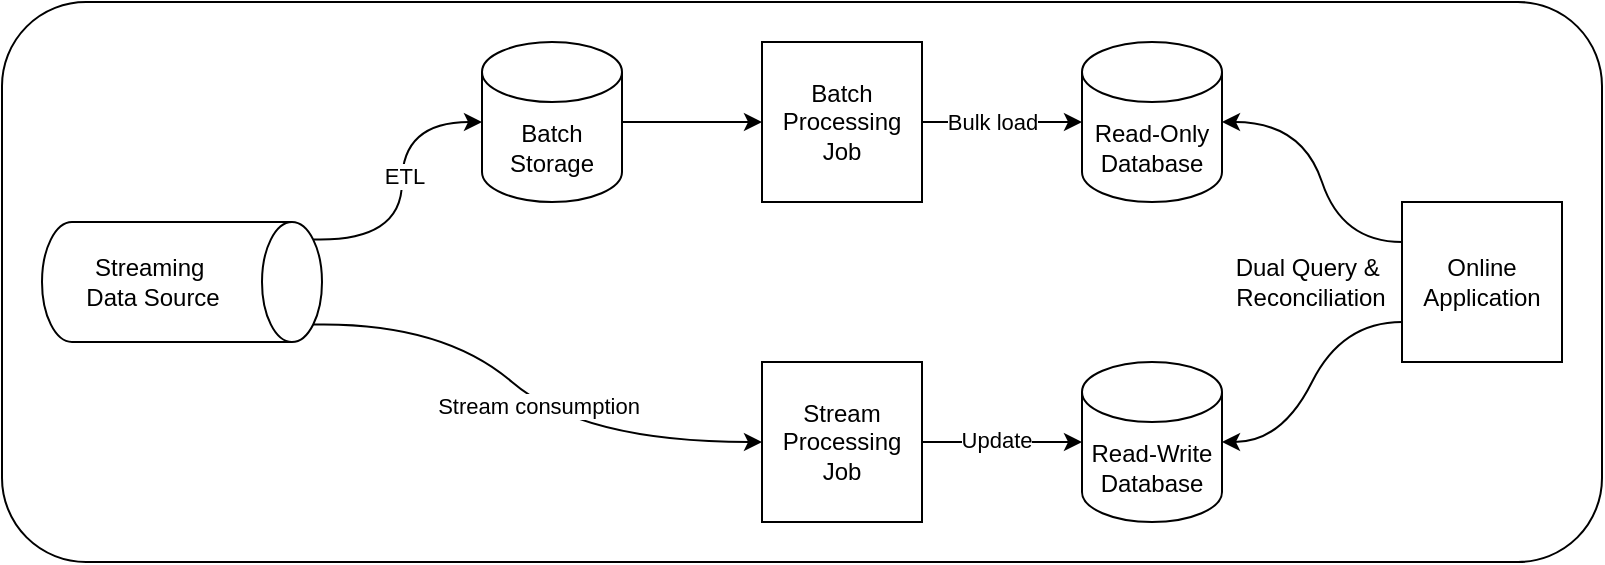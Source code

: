 <mxfile version="28.1.0">
  <diagram name="Page-1" id="txWbF1XG40JQuTX-_M8w">
    <mxGraphModel dx="1043" dy="937" grid="1" gridSize="10" guides="1" tooltips="1" connect="1" arrows="1" fold="1" page="1" pageScale="1" pageWidth="850" pageHeight="1100" math="0" shadow="0">
      <root>
        <mxCell id="0" />
        <mxCell id="1" parent="0" />
        <mxCell id="jEVhQPMWcQyAvNWXIs8d-22" value="" style="rounded=1;whiteSpace=wrap;html=1;labelBackgroundColor=none;" vertex="1" parent="1">
          <mxGeometry x="20" y="20" width="800" height="280" as="geometry" />
        </mxCell>
        <mxCell id="jEVhQPMWcQyAvNWXIs8d-3" value="" style="group;opacity=0;fontColor=light-dark(#000000,#FFFFFF);labelBackgroundColor=none;" vertex="1" connectable="0" parent="1">
          <mxGeometry x="40" y="130" width="140" height="60" as="geometry" />
        </mxCell>
        <mxCell id="jEVhQPMWcQyAvNWXIs8d-1" value="" style="shape=cylinder3;whiteSpace=wrap;html=1;boundedLbl=1;backgroundOutline=1;size=15;rotation=90;fontColor=light-dark(#000000,#FFFFFF);labelBackgroundColor=none;" vertex="1" parent="jEVhQPMWcQyAvNWXIs8d-3">
          <mxGeometry x="40" y="-40" width="60" height="140" as="geometry" />
        </mxCell>
        <mxCell id="jEVhQPMWcQyAvNWXIs8d-2" value="Streaming&amp;nbsp;&lt;div&gt;Data Source&lt;/div&gt;" style="text;html=1;align=center;verticalAlign=middle;resizable=0;points=[];autosize=1;strokeColor=none;fillColor=none;fontColor=light-dark(#000000,#FFFFFF);labelBackgroundColor=none;" vertex="1" parent="jEVhQPMWcQyAvNWXIs8d-3">
          <mxGeometry x="10" y="10" width="90" height="40" as="geometry" />
        </mxCell>
        <mxCell id="jEVhQPMWcQyAvNWXIs8d-4" value="Batch Storage" style="shape=cylinder3;whiteSpace=wrap;html=1;boundedLbl=1;backgroundOutline=1;size=15;fontColor=light-dark(#000000,#FFFFFF);labelBackgroundColor=none;" vertex="1" parent="1">
          <mxGeometry x="260" y="40" width="70" height="80" as="geometry" />
        </mxCell>
        <mxCell id="jEVhQPMWcQyAvNWXIs8d-5" value="" style="curved=1;endArrow=classic;html=1;rounded=0;exitX=0.145;exitY=0;exitDx=0;exitDy=4.35;exitPerimeter=0;entryX=0;entryY=0.5;entryDx=0;entryDy=0;entryPerimeter=0;fontColor=light-dark(#000000,#FFFFFF);labelBackgroundColor=none;" edge="1" parent="1" source="jEVhQPMWcQyAvNWXIs8d-1" target="jEVhQPMWcQyAvNWXIs8d-4">
          <mxGeometry width="50" height="50" relative="1" as="geometry">
            <mxPoint x="400" y="510" as="sourcePoint" />
            <mxPoint x="450" y="460" as="targetPoint" />
            <Array as="points">
              <mxPoint x="220" y="140" />
              <mxPoint x="220" y="80" />
            </Array>
          </mxGeometry>
        </mxCell>
        <mxCell id="jEVhQPMWcQyAvNWXIs8d-6" value="ETL" style="edgeLabel;html=1;align=center;verticalAlign=middle;resizable=0;points=[];fontColor=light-dark(#000000,#FFFFFF);labelBackgroundColor=default;" vertex="1" connectable="0" parent="jEVhQPMWcQyAvNWXIs8d-5">
          <mxGeometry x="0.08" y="-1" relative="1" as="geometry">
            <mxPoint as="offset" />
          </mxGeometry>
        </mxCell>
        <mxCell id="jEVhQPMWcQyAvNWXIs8d-7" value="Batch Processing Job" style="whiteSpace=wrap;html=1;aspect=fixed;fontColor=light-dark(#000000,#FFFFFF);labelBackgroundColor=none;" vertex="1" parent="1">
          <mxGeometry x="400" y="40" width="80" height="80" as="geometry" />
        </mxCell>
        <mxCell id="jEVhQPMWcQyAvNWXIs8d-8" value="Stream Processing Job" style="whiteSpace=wrap;html=1;aspect=fixed;fontColor=light-dark(#000000,#FFFFFF);labelBackgroundColor=none;" vertex="1" parent="1">
          <mxGeometry x="400" y="200" width="80" height="80" as="geometry" />
        </mxCell>
        <mxCell id="jEVhQPMWcQyAvNWXIs8d-9" value="" style="curved=1;endArrow=classic;html=1;rounded=0;exitX=0.855;exitY=0;exitDx=0;exitDy=4.35;exitPerimeter=0;entryX=0;entryY=0.5;entryDx=0;entryDy=0;fontColor=light-dark(#000000,#FFFFFF);labelBackgroundColor=none;" edge="1" parent="1" source="jEVhQPMWcQyAvNWXIs8d-1" target="jEVhQPMWcQyAvNWXIs8d-8">
          <mxGeometry width="50" height="50" relative="1" as="geometry">
            <mxPoint x="400" y="510" as="sourcePoint" />
            <mxPoint x="450" y="460" as="targetPoint" />
            <Array as="points">
              <mxPoint x="240" y="180" />
              <mxPoint x="310" y="240" />
            </Array>
          </mxGeometry>
        </mxCell>
        <mxCell id="jEVhQPMWcQyAvNWXIs8d-20" value="Stream consumption" style="edgeLabel;html=1;align=center;verticalAlign=middle;resizable=0;points=[];fontColor=light-dark(#000000,#FFFFFF);labelBackgroundColor=default;" vertex="1" connectable="0" parent="jEVhQPMWcQyAvNWXIs8d-9">
          <mxGeometry x="0.039" y="-1" relative="1" as="geometry">
            <mxPoint as="offset" />
          </mxGeometry>
        </mxCell>
        <mxCell id="jEVhQPMWcQyAvNWXIs8d-10" value="" style="endArrow=classic;html=1;rounded=0;exitX=1;exitY=0.5;exitDx=0;exitDy=0;exitPerimeter=0;entryX=0;entryY=0.5;entryDx=0;entryDy=0;fontColor=light-dark(#000000,#FFFFFF);labelBackgroundColor=none;" edge="1" parent="1" source="jEVhQPMWcQyAvNWXIs8d-4" target="jEVhQPMWcQyAvNWXIs8d-7">
          <mxGeometry width="50" height="50" relative="1" as="geometry">
            <mxPoint x="400" y="510" as="sourcePoint" />
            <mxPoint x="450" y="460" as="targetPoint" />
          </mxGeometry>
        </mxCell>
        <mxCell id="jEVhQPMWcQyAvNWXIs8d-11" value="Read-Only Database" style="shape=cylinder3;whiteSpace=wrap;html=1;boundedLbl=1;backgroundOutline=1;size=15;fontColor=light-dark(#000000,#FFFFFF);labelBackgroundColor=none;" vertex="1" parent="1">
          <mxGeometry x="560" y="40" width="70" height="80" as="geometry" />
        </mxCell>
        <mxCell id="jEVhQPMWcQyAvNWXIs8d-12" value="Read-Write Database" style="shape=cylinder3;whiteSpace=wrap;html=1;boundedLbl=1;backgroundOutline=1;size=15;fontColor=light-dark(#000000,#FFFFFF);labelBackgroundColor=none;" vertex="1" parent="1">
          <mxGeometry x="560" y="200" width="70" height="80" as="geometry" />
        </mxCell>
        <mxCell id="jEVhQPMWcQyAvNWXIs8d-13" value="" style="endArrow=classic;html=1;rounded=0;exitX=1;exitY=0.5;exitDx=0;exitDy=0;entryX=0;entryY=0.5;entryDx=0;entryDy=0;entryPerimeter=0;fontColor=light-dark(#000000,#FFFFFF);labelBackgroundColor=none;" edge="1" parent="1" source="jEVhQPMWcQyAvNWXIs8d-8" target="jEVhQPMWcQyAvNWXIs8d-12">
          <mxGeometry width="50" height="50" relative="1" as="geometry">
            <mxPoint x="400" y="490" as="sourcePoint" />
            <mxPoint x="450" y="440" as="targetPoint" />
          </mxGeometry>
        </mxCell>
        <mxCell id="jEVhQPMWcQyAvNWXIs8d-19" value="Update" style="edgeLabel;html=1;align=center;verticalAlign=middle;resizable=0;points=[];fontColor=light-dark(#000000,#FFFFFF);labelBackgroundColor=default;" vertex="1" connectable="0" parent="jEVhQPMWcQyAvNWXIs8d-13">
          <mxGeometry x="0.1" y="1" relative="1" as="geometry">
            <mxPoint x="-7" as="offset" />
          </mxGeometry>
        </mxCell>
        <mxCell id="jEVhQPMWcQyAvNWXIs8d-14" value="" style="endArrow=classic;html=1;rounded=0;entryX=0;entryY=0.5;entryDx=0;entryDy=0;entryPerimeter=0;exitX=1;exitY=0.5;exitDx=0;exitDy=0;fontColor=light-dark(#000000,#FFFFFF);labelBackgroundColor=none;" edge="1" parent="1" source="jEVhQPMWcQyAvNWXIs8d-7" target="jEVhQPMWcQyAvNWXIs8d-11">
          <mxGeometry width="50" height="50" relative="1" as="geometry">
            <mxPoint x="510" y="110" as="sourcePoint" />
            <mxPoint x="540" y="110" as="targetPoint" />
          </mxGeometry>
        </mxCell>
        <mxCell id="jEVhQPMWcQyAvNWXIs8d-18" value="Bulk load" style="edgeLabel;html=1;align=center;verticalAlign=middle;resizable=0;points=[];fontColor=light-dark(#000000,#FFFFFF);labelBackgroundColor=default;" vertex="1" connectable="0" parent="jEVhQPMWcQyAvNWXIs8d-14">
          <mxGeometry x="-0.125" relative="1" as="geometry">
            <mxPoint as="offset" />
          </mxGeometry>
        </mxCell>
        <mxCell id="jEVhQPMWcQyAvNWXIs8d-15" value="Online Application" style="whiteSpace=wrap;html=1;aspect=fixed;fontColor=light-dark(#000000,#FFFFFF);labelBackgroundColor=none;" vertex="1" parent="1">
          <mxGeometry x="720" y="120" width="80" height="80" as="geometry" />
        </mxCell>
        <mxCell id="jEVhQPMWcQyAvNWXIs8d-16" value="" style="curved=1;endArrow=classic;html=1;rounded=0;exitX=0;exitY=0.25;exitDx=0;exitDy=0;entryX=1;entryY=0.5;entryDx=0;entryDy=0;entryPerimeter=0;fontColor=light-dark(#000000,#FFFFFF);labelBackgroundColor=none;" edge="1" parent="1" source="jEVhQPMWcQyAvNWXIs8d-15" target="jEVhQPMWcQyAvNWXIs8d-11">
          <mxGeometry width="50" height="50" relative="1" as="geometry">
            <mxPoint x="400" y="490" as="sourcePoint" />
            <mxPoint x="650" y="130" as="targetPoint" />
            <Array as="points">
              <mxPoint x="690" y="140" />
              <mxPoint x="670" y="80" />
            </Array>
          </mxGeometry>
        </mxCell>
        <mxCell id="jEVhQPMWcQyAvNWXIs8d-17" value="" style="curved=1;endArrow=classic;html=1;rounded=0;exitX=0;exitY=0.75;exitDx=0;exitDy=0;entryX=1;entryY=0.5;entryDx=0;entryDy=0;entryPerimeter=0;fontColor=light-dark(#000000,#FFFFFF);labelBackgroundColor=none;" edge="1" parent="1" source="jEVhQPMWcQyAvNWXIs8d-15" target="jEVhQPMWcQyAvNWXIs8d-12">
          <mxGeometry width="50" height="50" relative="1" as="geometry">
            <mxPoint x="700" y="180" as="sourcePoint" />
            <mxPoint x="610" y="120" as="targetPoint" />
            <Array as="points">
              <mxPoint x="690" y="180" />
              <mxPoint x="660" y="240" />
            </Array>
          </mxGeometry>
        </mxCell>
        <mxCell id="jEVhQPMWcQyAvNWXIs8d-23" value="&lt;div style=&quot;&quot;&gt;Dual Query &amp;amp;&amp;nbsp;&lt;/div&gt;&lt;div&gt;Reconciliation&lt;/div&gt;" style="text;html=1;align=center;verticalAlign=middle;resizable=0;points=[];autosize=1;strokeColor=none;fillColor=none;" vertex="1" parent="1">
          <mxGeometry x="624" y="140" width="100" height="40" as="geometry" />
        </mxCell>
      </root>
    </mxGraphModel>
  </diagram>
</mxfile>

